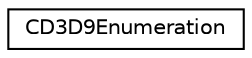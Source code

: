 digraph G
{
  edge [fontname="Helvetica",fontsize="10",labelfontname="Helvetica",labelfontsize="10"];
  node [fontname="Helvetica",fontsize="10",shape=record];
  rankdir="LR";
  Node1 [label="CD3D9Enumeration",height=0.2,width=0.4,color="black", fillcolor="white", style="filled",URL="$class_c_d3_d9_enumeration.html"];
}
